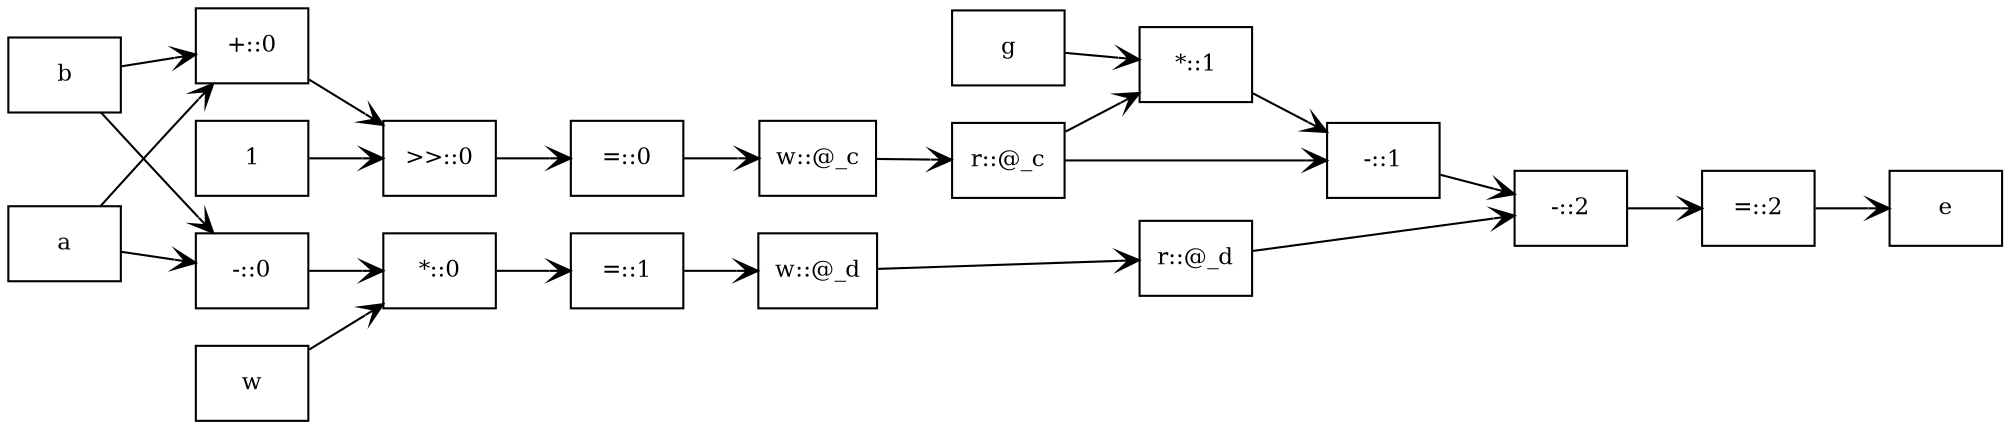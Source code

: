 digraph GRAPH_0 {

  // Generated by Graph::Easy 0.70 at Fri Jan 14 10:50:03 2011

  edge [ arrowhead=open ];
  graph [ rankdir=LR ];
  node [
    fontsize=11,
    fillcolor=white,
    style=filled,
    shape=box ];

  "*::0" -> "=::1" [ color="#000000" ]
  "-::2" -> "=::2" [ color="#000000" ]
  "=::0" -> "w::@_c" [ color="#000000" ]
  "r::@_c" -> "*::1" [ color="#000000" ]
  "r::@_c" -> "-::1" [ color="#000000" ]
  g -> "*::1" [ color="#000000" ]
  b -> "-::0" [ color="#000000" ]
  b -> "+::0" [ color="#000000" ]
  a -> "-::0" [ color="#000000" ]
  a -> "+::0" [ color="#000000" ]
  "+::0" -> ">>::0" [ color="#000000" ]
  "=::2" -> e [ color="#000000" ]
  "*::1" -> "-::1" [ color="#000000" ]
  "w::@_d" -> "r::@_d" [ color="#000000" ]
  "w::@_c" -> "r::@_c" [ color="#000000" ]
  "r::@_d" -> "-::2" [ color="#000000" ]
  "-::0" -> "*::0" [ color="#000000" ]
  w -> "*::0" [ color="#000000" ]
  "=::1" -> "w::@_d" [ color="#000000" ]
  ">>::0" -> "=::0" [ color="#000000" ]
  "-::1" -> "-::2" [ color="#000000" ]
  1 -> ">>::0" [ color="#000000" ]

}
